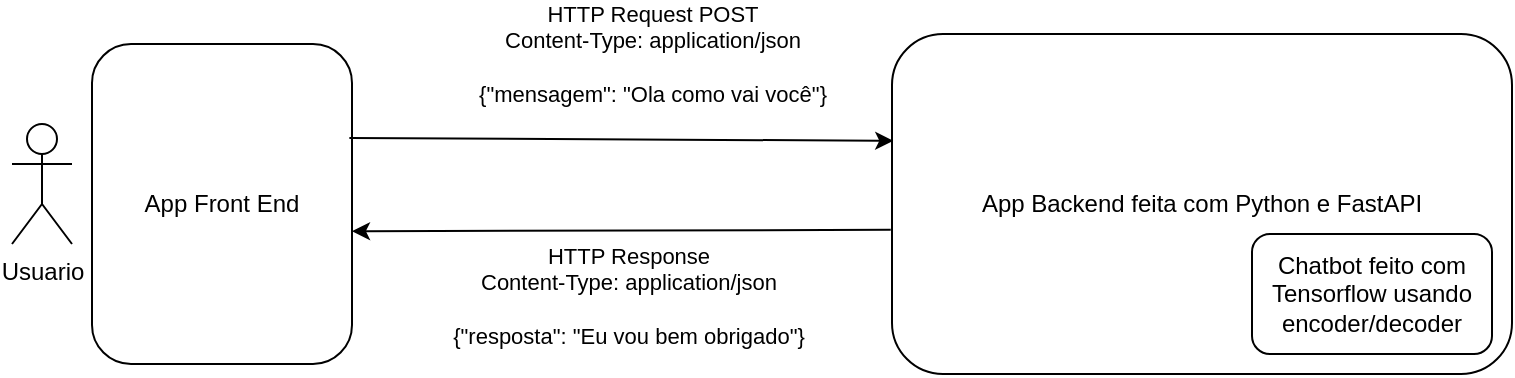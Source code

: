 <mxfile version="27.1.4">
  <diagram name="Página-1" id="EO-OEp6GeF-ckY3a1lur">
    <mxGraphModel dx="1068" dy="513" grid="1" gridSize="10" guides="1" tooltips="1" connect="1" arrows="1" fold="1" page="1" pageScale="1" pageWidth="827" pageHeight="1169" math="0" shadow="0">
      <root>
        <mxCell id="0" />
        <mxCell id="1" parent="0" />
        <mxCell id="BjqVbBCkHxD6fvfbXFkM-2" value="App Backend feita com Python e FastAPI" style="rounded=1;whiteSpace=wrap;html=1;" vertex="1" parent="1">
          <mxGeometry x="450" y="290" width="310" height="170" as="geometry" />
        </mxCell>
        <mxCell id="BjqVbBCkHxD6fvfbXFkM-1" value="Chatbot feito com Tensorflow usando encoder/decoder" style="rounded=1;whiteSpace=wrap;html=1;" vertex="1" parent="1">
          <mxGeometry x="630" y="390" width="120" height="60" as="geometry" />
        </mxCell>
        <mxCell id="BjqVbBCkHxD6fvfbXFkM-3" value="Usuario" style="shape=umlActor;verticalLabelPosition=bottom;verticalAlign=top;html=1;outlineConnect=0;" vertex="1" parent="1">
          <mxGeometry x="10" y="335" width="30" height="60" as="geometry" />
        </mxCell>
        <mxCell id="BjqVbBCkHxD6fvfbXFkM-4" value="App Front End" style="rounded=1;whiteSpace=wrap;html=1;" vertex="1" parent="1">
          <mxGeometry x="50" y="295" width="130" height="160" as="geometry" />
        </mxCell>
        <mxCell id="BjqVbBCkHxD6fvfbXFkM-5" value="" style="endArrow=classic;html=1;rounded=0;exitX=0.99;exitY=0.294;exitDx=0;exitDy=0;exitPerimeter=0;entryX=0.002;entryY=0.314;entryDx=0;entryDy=0;entryPerimeter=0;" edge="1" parent="1" source="BjqVbBCkHxD6fvfbXFkM-4" target="BjqVbBCkHxD6fvfbXFkM-2">
          <mxGeometry width="50" height="50" relative="1" as="geometry">
            <mxPoint x="390" y="380" as="sourcePoint" />
            <mxPoint x="440" y="330" as="targetPoint" />
          </mxGeometry>
        </mxCell>
        <mxCell id="BjqVbBCkHxD6fvfbXFkM-6" value="HTTP Request POST&lt;div&gt;Content-Type: application/json&lt;/div&gt;&lt;div&gt;&lt;br&gt;&lt;/div&gt;&lt;div&gt;{&quot;mensagem&quot;: &quot;Ola como vai você&quot;}&lt;/div&gt;" style="edgeLabel;html=1;align=center;verticalAlign=middle;resizable=0;points=[];" vertex="1" connectable="0" parent="BjqVbBCkHxD6fvfbXFkM-5">
          <mxGeometry x="0.34" relative="1" as="geometry">
            <mxPoint x="-31" y="-43" as="offset" />
          </mxGeometry>
        </mxCell>
        <mxCell id="BjqVbBCkHxD6fvfbXFkM-7" value="" style="endArrow=classic;html=1;rounded=0;exitX=-0.002;exitY=0.576;exitDx=0;exitDy=0;exitPerimeter=0;entryX=1;entryY=0.585;entryDx=0;entryDy=0;entryPerimeter=0;" edge="1" parent="1" source="BjqVbBCkHxD6fvfbXFkM-2" target="BjqVbBCkHxD6fvfbXFkM-4">
          <mxGeometry width="50" height="50" relative="1" as="geometry">
            <mxPoint x="390" y="380" as="sourcePoint" />
            <mxPoint x="440" y="330" as="targetPoint" />
          </mxGeometry>
        </mxCell>
        <mxCell id="BjqVbBCkHxD6fvfbXFkM-8" value="HTTP Response&lt;div&gt;Content-Type: application/json&lt;/div&gt;&lt;div&gt;&lt;br&gt;&lt;/div&gt;&lt;div&gt;{&quot;resposta&quot;: &quot;Eu vou bem obrigado&quot;}&lt;/div&gt;" style="edgeLabel;html=1;align=center;verticalAlign=middle;resizable=0;points=[];" vertex="1" connectable="0" parent="BjqVbBCkHxD6fvfbXFkM-7">
          <mxGeometry x="-0.021" y="-2" relative="1" as="geometry">
            <mxPoint y="34" as="offset" />
          </mxGeometry>
        </mxCell>
      </root>
    </mxGraphModel>
  </diagram>
</mxfile>
